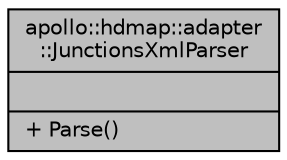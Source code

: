 digraph "apollo::hdmap::adapter::JunctionsXmlParser"
{
  edge [fontname="Helvetica",fontsize="10",labelfontname="Helvetica",labelfontsize="10"];
  node [fontname="Helvetica",fontsize="10",shape=record];
  Node1 [label="{apollo::hdmap::adapter\l::JunctionsXmlParser\n||+ Parse()\l}",height=0.2,width=0.4,color="black", fillcolor="grey75", style="filled" fontcolor="black"];
}
